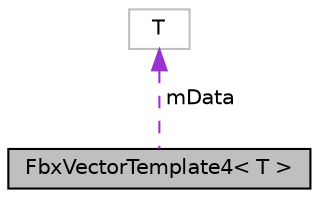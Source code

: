 digraph "FbxVectorTemplate4&lt; T &gt;"
{
  edge [fontname="Helvetica",fontsize="10",labelfontname="Helvetica",labelfontsize="10"];
  node [fontname="Helvetica",fontsize="10",shape=record];
  Node5 [label="FbxVectorTemplate4\< T \>",height=0.2,width=0.4,color="black", fillcolor="grey75", style="filled", fontcolor="black"];
  Node6 -> Node5 [dir="back",color="darkorchid3",fontsize="10",style="dashed",label=" mData" ,fontname="Helvetica"];
  Node6 [label="T",height=0.2,width=0.4,color="grey75", fillcolor="white", style="filled"];
}
